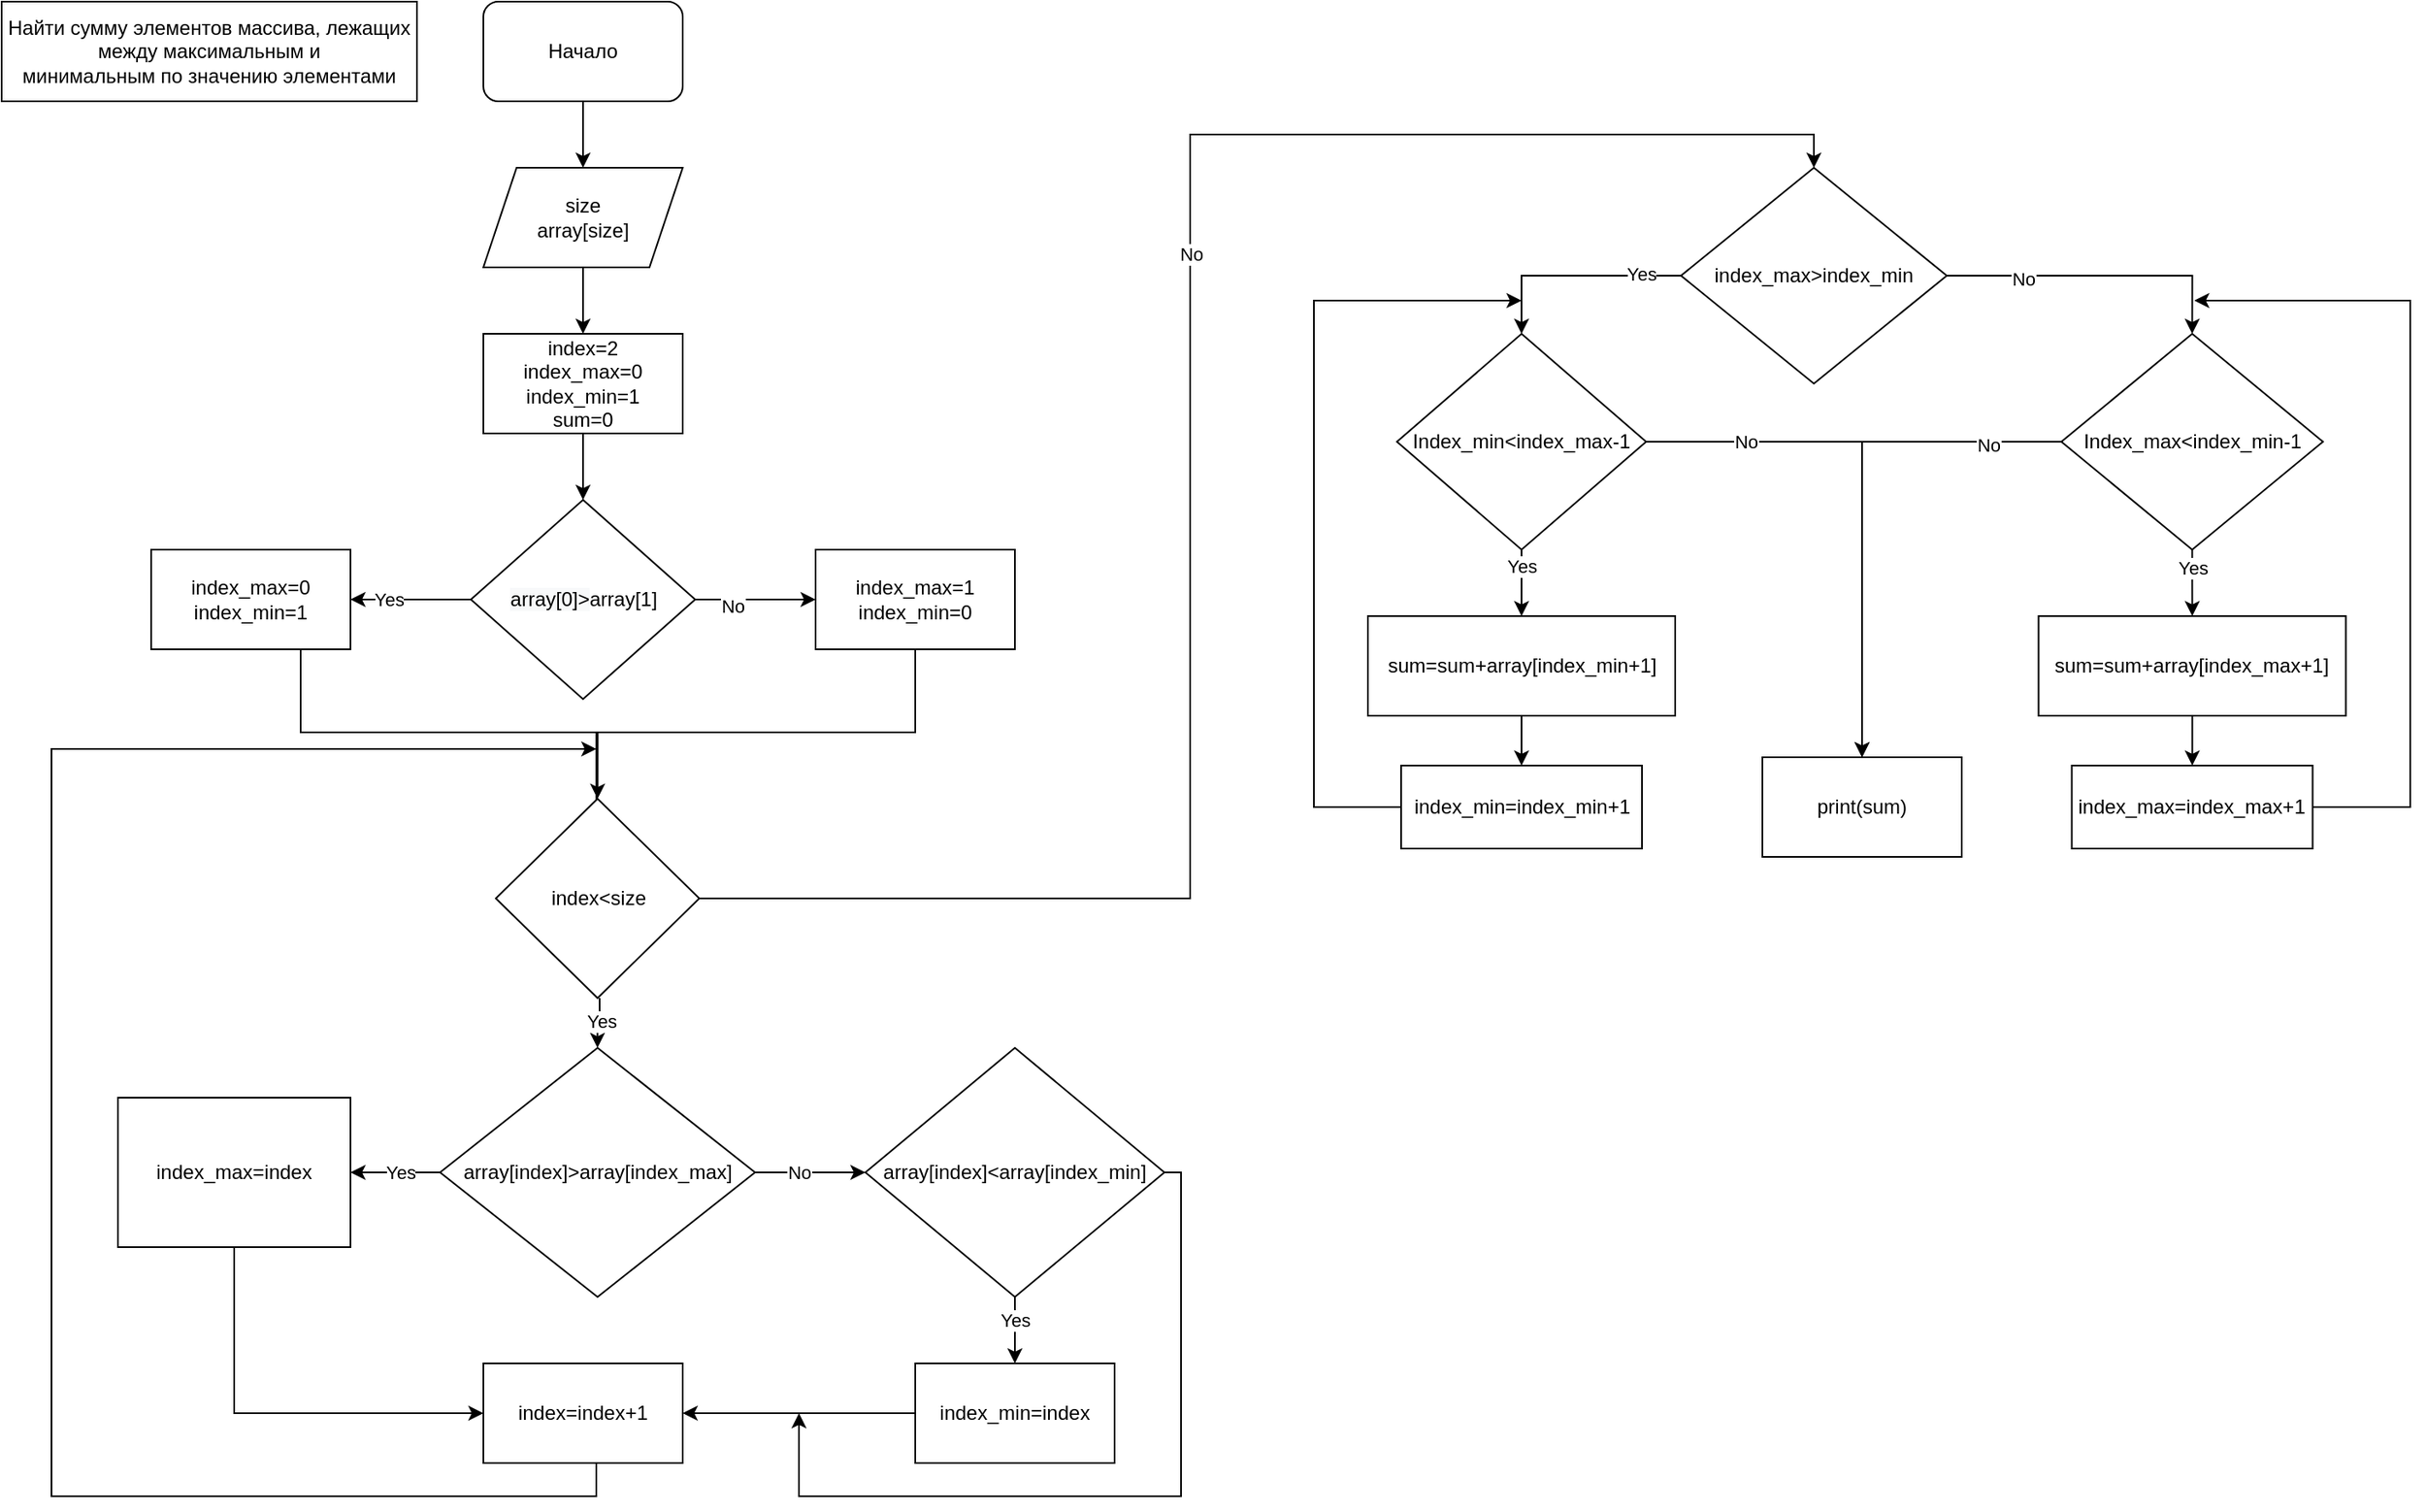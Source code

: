 <mxfile version="20.2.2" type="device"><diagram id="R4QhzFIIHtPLEQEC3qGT" name="Страница 1"><mxGraphModel dx="1354" dy="721" grid="1" gridSize="10" guides="1" tooltips="1" connect="1" arrows="1" fold="1" page="1" pageScale="1" pageWidth="1654" pageHeight="1169" math="0" shadow="0"><root><mxCell id="0"/><mxCell id="1" parent="0"/><mxCell id="QoL5CIfsGQiTSxfCDylb-1" value="Найти сумму элементов массива, лежащих между максимальным и&lt;br/&gt;минимальным по значению элементами" style="whiteSpace=wrap;html=1;" parent="1" vertex="1"><mxGeometry x="70" y="40" width="250" height="60" as="geometry"/></mxCell><mxCell id="QoL5CIfsGQiTSxfCDylb-4" value="" style="edgeStyle=orthogonalEdgeStyle;rounded=0;orthogonalLoop=1;jettySize=auto;html=1;" parent="1" source="QoL5CIfsGQiTSxfCDylb-2" target="QoL5CIfsGQiTSxfCDylb-3" edge="1"><mxGeometry relative="1" as="geometry"/></mxCell><mxCell id="QoL5CIfsGQiTSxfCDylb-2" value="Начало" style="rounded=1;whiteSpace=wrap;html=1;" parent="1" vertex="1"><mxGeometry x="360" y="40" width="120" height="60" as="geometry"/></mxCell><mxCell id="QoL5CIfsGQiTSxfCDylb-6" value="" style="edgeStyle=orthogonalEdgeStyle;rounded=0;orthogonalLoop=1;jettySize=auto;html=1;" parent="1" source="QoL5CIfsGQiTSxfCDylb-3" target="QoL5CIfsGQiTSxfCDylb-5" edge="1"><mxGeometry relative="1" as="geometry"/></mxCell><mxCell id="QoL5CIfsGQiTSxfCDylb-3" value="size&lt;br&gt;array[size]" style="shape=parallelogram;perimeter=parallelogramPerimeter;whiteSpace=wrap;html=1;fixedSize=1;" parent="1" vertex="1"><mxGeometry x="360" y="140" width="120" height="60" as="geometry"/></mxCell><mxCell id="QoL5CIfsGQiTSxfCDylb-8" value="" style="edgeStyle=orthogonalEdgeStyle;rounded=0;orthogonalLoop=1;jettySize=auto;html=1;" parent="1" source="QoL5CIfsGQiTSxfCDylb-5" edge="1"><mxGeometry relative="1" as="geometry"><mxPoint x="420" y="340" as="targetPoint"/></mxGeometry></mxCell><mxCell id="QoL5CIfsGQiTSxfCDylb-5" value="index=2&lt;br&gt;index_max=0&lt;br&gt;index_min=1&lt;br&gt;sum=0" style="whiteSpace=wrap;html=1;" parent="1" vertex="1"><mxGeometry x="360" y="240" width="120" height="60" as="geometry"/></mxCell><mxCell id="QoL5CIfsGQiTSxfCDylb-11" value="" style="edgeStyle=orthogonalEdgeStyle;rounded=0;orthogonalLoop=1;jettySize=auto;html=1;entryX=1;entryY=0.5;entryDx=0;entryDy=0;exitX=0;exitY=0.5;exitDx=0;exitDy=0;" parent="1" source="QoL5CIfsGQiTSxfCDylb-9" target="QoL5CIfsGQiTSxfCDylb-10" edge="1"><mxGeometry relative="1" as="geometry"><Array as="points"><mxPoint x="310" y="400"/><mxPoint x="310" y="400"/></Array><mxPoint x="385" y="450" as="sourcePoint"/><mxPoint x="290" y="440" as="targetPoint"/></mxGeometry></mxCell><mxCell id="QoL5CIfsGQiTSxfCDylb-12" value="Yes" style="edgeLabel;html=1;align=center;verticalAlign=middle;resizable=0;points=[];" parent="QoL5CIfsGQiTSxfCDylb-11" vertex="1" connectable="0"><mxGeometry x="-0.29" y="2" relative="1" as="geometry"><mxPoint x="-24" y="-2" as="offset"/></mxGeometry></mxCell><mxCell id="QoL5CIfsGQiTSxfCDylb-14" value="" style="edgeStyle=orthogonalEdgeStyle;rounded=0;orthogonalLoop=1;jettySize=auto;html=1;" parent="1" source="QoL5CIfsGQiTSxfCDylb-9" target="QoL5CIfsGQiTSxfCDylb-13" edge="1"><mxGeometry relative="1" as="geometry"/></mxCell><mxCell id="QoL5CIfsGQiTSxfCDylb-15" value="No" style="edgeLabel;html=1;align=center;verticalAlign=middle;resizable=0;points=[];" parent="QoL5CIfsGQiTSxfCDylb-14" vertex="1" connectable="0"><mxGeometry x="-0.419" y="-4" relative="1" as="geometry"><mxPoint x="1" as="offset"/></mxGeometry></mxCell><mxCell id="QoL5CIfsGQiTSxfCDylb-9" value="&lt;span style=&quot;color: rgb(0, 0, 0); font-family: Helvetica; font-size: 12px; font-style: normal; font-variant-ligatures: normal; font-variant-caps: normal; font-weight: 400; letter-spacing: normal; orphans: 2; text-align: center; text-indent: 0px; text-transform: none; widows: 2; word-spacing: 0px; -webkit-text-stroke-width: 0px; background-color: rgb(248, 249, 250); text-decoration-thickness: initial; text-decoration-style: initial; text-decoration-color: initial; float: none; display: inline !important;&quot;&gt;array[0]&amp;gt;&lt;/span&gt;array[1]" style="rhombus;whiteSpace=wrap;html=1;" parent="1" vertex="1"><mxGeometry x="352.5" y="340" width="135" height="120" as="geometry"/></mxCell><mxCell id="QoL5CIfsGQiTSxfCDylb-17" value="" style="edgeStyle=orthogonalEdgeStyle;rounded=0;orthogonalLoop=1;jettySize=auto;html=1;" parent="1" source="QoL5CIfsGQiTSxfCDylb-10" edge="1"><mxGeometry relative="1" as="geometry"><mxPoint x="428" y="640" as="targetPoint"/><Array as="points"><mxPoint x="250" y="480"/><mxPoint x="428" y="480"/></Array></mxGeometry></mxCell><mxCell id="QoL5CIfsGQiTSxfCDylb-10" value="index_max=0&lt;br&gt;index_min=1" style="whiteSpace=wrap;html=1;" parent="1" vertex="1"><mxGeometry x="160" y="370" width="120" height="60" as="geometry"/></mxCell><mxCell id="QoL5CIfsGQiTSxfCDylb-18" style="edgeStyle=orthogonalEdgeStyle;rounded=0;orthogonalLoop=1;jettySize=auto;html=1;entryX=0.5;entryY=0;entryDx=0;entryDy=0;" parent="1" source="QoL5CIfsGQiTSxfCDylb-13" target="QoL5CIfsGQiTSxfCDylb-19" edge="1"><mxGeometry relative="1" as="geometry"><mxPoint x="430" y="530" as="targetPoint"/><Array as="points"><mxPoint x="620" y="480"/><mxPoint x="428" y="480"/></Array></mxGeometry></mxCell><mxCell id="QoL5CIfsGQiTSxfCDylb-13" value="index_max=1&lt;br&gt;index_min=0" style="whiteSpace=wrap;html=1;" parent="1" vertex="1"><mxGeometry x="560" y="370" width="120" height="60" as="geometry"/></mxCell><mxCell id="QoL5CIfsGQiTSxfCDylb-22" value="" style="edgeStyle=orthogonalEdgeStyle;rounded=0;orthogonalLoop=1;jettySize=auto;html=1;entryX=0.5;entryY=0;entryDx=0;entryDy=0;" parent="1" source="QoL5CIfsGQiTSxfCDylb-19" target="IMSa8X9ASkuHWcDuJ0MI-1" edge="1"><mxGeometry relative="1" as="geometry"><mxPoint x="560" y="580" as="targetPoint"/></mxGeometry></mxCell><mxCell id="QoL5CIfsGQiTSxfCDylb-53" value="No" style="edgeLabel;html=1;align=center;verticalAlign=middle;resizable=0;points=[];" parent="QoL5CIfsGQiTSxfCDylb-22" vertex="1" connectable="0"><mxGeometry x="0.188" relative="1" as="geometry"><mxPoint as="offset"/></mxGeometry></mxCell><mxCell id="QoL5CIfsGQiTSxfCDylb-51" value="" style="edgeStyle=orthogonalEdgeStyle;rounded=0;orthogonalLoop=1;jettySize=auto;html=1;exitX=0.51;exitY=1;exitDx=0;exitDy=0;exitPerimeter=0;" parent="1" source="QoL5CIfsGQiTSxfCDylb-19" target="QoL5CIfsGQiTSxfCDylb-23" edge="1"><mxGeometry relative="1" as="geometry"><Array as="points"/></mxGeometry></mxCell><mxCell id="QoL5CIfsGQiTSxfCDylb-54" value="Yes" style="edgeLabel;html=1;align=center;verticalAlign=middle;resizable=0;points=[];" parent="QoL5CIfsGQiTSxfCDylb-51" vertex="1" connectable="0"><mxGeometry x="-0.146" y="1" relative="1" as="geometry"><mxPoint as="offset"/></mxGeometry></mxCell><mxCell id="QoL5CIfsGQiTSxfCDylb-19" value="index&amp;lt;size" style="rhombus;whiteSpace=wrap;html=1;" parent="1" vertex="1"><mxGeometry x="367.5" y="520" width="122.5" height="120" as="geometry"/></mxCell><mxCell id="QoL5CIfsGQiTSxfCDylb-36" value="" style="edgeStyle=orthogonalEdgeStyle;rounded=0;orthogonalLoop=1;jettySize=auto;html=1;" parent="1" source="QoL5CIfsGQiTSxfCDylb-23" target="QoL5CIfsGQiTSxfCDylb-30" edge="1"><mxGeometry relative="1" as="geometry"/></mxCell><mxCell id="QoL5CIfsGQiTSxfCDylb-39" value="Yes" style="edgeLabel;html=1;align=center;verticalAlign=middle;resizable=0;points=[];" parent="QoL5CIfsGQiTSxfCDylb-36" vertex="1" connectable="0"><mxGeometry x="0.299" relative="1" as="geometry"><mxPoint x="11" as="offset"/></mxGeometry></mxCell><mxCell id="QoL5CIfsGQiTSxfCDylb-52" value="" style="edgeStyle=orthogonalEdgeStyle;rounded=0;orthogonalLoop=1;jettySize=auto;html=1;" parent="1" source="QoL5CIfsGQiTSxfCDylb-23" target="QoL5CIfsGQiTSxfCDylb-40" edge="1"><mxGeometry relative="1" as="geometry"/></mxCell><mxCell id="QoL5CIfsGQiTSxfCDylb-55" value="No" style="edgeLabel;html=1;align=center;verticalAlign=middle;resizable=0;points=[];" parent="QoL5CIfsGQiTSxfCDylb-52" vertex="1" connectable="0"><mxGeometry x="-0.506" y="-5" relative="1" as="geometry"><mxPoint x="10" y="-5" as="offset"/></mxGeometry></mxCell><mxCell id="QoL5CIfsGQiTSxfCDylb-23" value="array[index]&amp;gt;array[index_max]" style="rhombus;whiteSpace=wrap;html=1;" parent="1" vertex="1"><mxGeometry x="333.94" y="670" width="189.61" height="150" as="geometry"/></mxCell><mxCell id="QoL5CIfsGQiTSxfCDylb-49" style="edgeStyle=orthogonalEdgeStyle;rounded=0;orthogonalLoop=1;jettySize=auto;html=1;exitX=0.5;exitY=1;exitDx=0;exitDy=0;entryX=0;entryY=0.5;entryDx=0;entryDy=0;" parent="1" source="QoL5CIfsGQiTSxfCDylb-30" target="QoL5CIfsGQiTSxfCDylb-47" edge="1"><mxGeometry relative="1" as="geometry"><mxPoint x="370" y="1040" as="targetPoint"/></mxGeometry></mxCell><mxCell id="QoL5CIfsGQiTSxfCDylb-30" value="index_max=index" style="rounded=0;whiteSpace=wrap;html=1;" parent="1" vertex="1"><mxGeometry x="140" y="700" width="140" height="90" as="geometry"/></mxCell><mxCell id="QoL5CIfsGQiTSxfCDylb-44" value="" style="edgeStyle=orthogonalEdgeStyle;rounded=0;orthogonalLoop=1;jettySize=auto;html=1;" parent="1" source="QoL5CIfsGQiTSxfCDylb-40" target="QoL5CIfsGQiTSxfCDylb-43" edge="1"><mxGeometry relative="1" as="geometry"/></mxCell><mxCell id="QoL5CIfsGQiTSxfCDylb-46" value="Yes" style="edgeLabel;html=1;align=center;verticalAlign=middle;resizable=0;points=[];" parent="QoL5CIfsGQiTSxfCDylb-44" vertex="1" connectable="0"><mxGeometry x="-0.289" relative="1" as="geometry"><mxPoint as="offset"/></mxGeometry></mxCell><mxCell id="QoL5CIfsGQiTSxfCDylb-56" style="edgeStyle=orthogonalEdgeStyle;rounded=0;orthogonalLoop=1;jettySize=auto;html=1;" parent="1" source="QoL5CIfsGQiTSxfCDylb-40" edge="1"><mxGeometry relative="1" as="geometry"><mxPoint x="550" y="890" as="targetPoint"/><Array as="points"><mxPoint x="780" y="745"/><mxPoint x="780" y="940"/><mxPoint x="550" y="940"/></Array></mxGeometry></mxCell><mxCell id="QoL5CIfsGQiTSxfCDylb-40" value="array[index]&amp;lt;array[index_min]" style="rhombus;whiteSpace=wrap;html=1;" parent="1" vertex="1"><mxGeometry x="590" y="670" width="180" height="150" as="geometry"/></mxCell><mxCell id="QoL5CIfsGQiTSxfCDylb-48" value="" style="edgeStyle=orthogonalEdgeStyle;rounded=0;orthogonalLoop=1;jettySize=auto;html=1;" parent="1" source="QoL5CIfsGQiTSxfCDylb-43" edge="1"><mxGeometry relative="1" as="geometry"><mxPoint x="480" y="890" as="targetPoint"/></mxGeometry></mxCell><mxCell id="QoL5CIfsGQiTSxfCDylb-43" value="index_min=index" style="whiteSpace=wrap;html=1;" parent="1" vertex="1"><mxGeometry x="620" y="860" width="120" height="60" as="geometry"/></mxCell><mxCell id="QoL5CIfsGQiTSxfCDylb-50" style="edgeStyle=orthogonalEdgeStyle;rounded=0;orthogonalLoop=1;jettySize=auto;html=1;" parent="1" source="QoL5CIfsGQiTSxfCDylb-47" edge="1"><mxGeometry relative="1" as="geometry"><mxPoint x="428" y="490" as="targetPoint"/><Array as="points"><mxPoint x="428" y="940"/><mxPoint x="100" y="940"/><mxPoint x="100" y="490"/></Array></mxGeometry></mxCell><mxCell id="QoL5CIfsGQiTSxfCDylb-47" value="index=index+1" style="whiteSpace=wrap;html=1;" parent="1" vertex="1"><mxGeometry x="360" y="860" width="120" height="60" as="geometry"/></mxCell><mxCell id="IMSa8X9ASkuHWcDuJ0MI-3" value="" style="edgeStyle=orthogonalEdgeStyle;rounded=0;orthogonalLoop=1;jettySize=auto;html=1;entryX=0.5;entryY=0;entryDx=0;entryDy=0;" edge="1" parent="1" source="IMSa8X9ASkuHWcDuJ0MI-1" target="IMSa8X9ASkuHWcDuJ0MI-2"><mxGeometry relative="1" as="geometry"/></mxCell><mxCell id="IMSa8X9ASkuHWcDuJ0MI-4" value="Yes" style="edgeLabel;html=1;align=center;verticalAlign=middle;resizable=0;points=[];" vertex="1" connectable="0" parent="IMSa8X9ASkuHWcDuJ0MI-3"><mxGeometry x="-0.626" y="-1" relative="1" as="geometry"><mxPoint as="offset"/></mxGeometry></mxCell><mxCell id="IMSa8X9ASkuHWcDuJ0MI-21" value="" style="edgeStyle=orthogonalEdgeStyle;rounded=0;orthogonalLoop=1;jettySize=auto;html=1;entryX=0.5;entryY=0;entryDx=0;entryDy=0;" edge="1" parent="1" source="IMSa8X9ASkuHWcDuJ0MI-1" target="IMSa8X9ASkuHWcDuJ0MI-17"><mxGeometry relative="1" as="geometry"/></mxCell><mxCell id="IMSa8X9ASkuHWcDuJ0MI-22" value="No" style="edgeLabel;html=1;align=center;verticalAlign=middle;resizable=0;points=[];" vertex="1" connectable="0" parent="IMSa8X9ASkuHWcDuJ0MI-21"><mxGeometry x="-0.497" y="-2" relative="1" as="geometry"><mxPoint as="offset"/></mxGeometry></mxCell><mxCell id="IMSa8X9ASkuHWcDuJ0MI-1" value="index_max&amp;gt;index_min" style="rhombus;whiteSpace=wrap;html=1;" vertex="1" parent="1"><mxGeometry x="1081" y="140" width="160" height="130" as="geometry"/></mxCell><mxCell id="IMSa8X9ASkuHWcDuJ0MI-8" value="" style="edgeStyle=orthogonalEdgeStyle;rounded=0;orthogonalLoop=1;jettySize=auto;html=1;" edge="1" parent="1" source="IMSa8X9ASkuHWcDuJ0MI-2" target="IMSa8X9ASkuHWcDuJ0MI-7"><mxGeometry relative="1" as="geometry"/></mxCell><mxCell id="IMSa8X9ASkuHWcDuJ0MI-9" value="Yes" style="edgeLabel;html=1;align=center;verticalAlign=middle;resizable=0;points=[];" vertex="1" connectable="0" parent="IMSa8X9ASkuHWcDuJ0MI-8"><mxGeometry x="0.662" relative="1" as="geometry"><mxPoint y="-23" as="offset"/></mxGeometry></mxCell><mxCell id="IMSa8X9ASkuHWcDuJ0MI-27" style="edgeStyle=orthogonalEdgeStyle;rounded=0;orthogonalLoop=1;jettySize=auto;html=1;exitX=1;exitY=0.5;exitDx=0;exitDy=0;entryX=0.5;entryY=0;entryDx=0;entryDy=0;" edge="1" parent="1" source="IMSa8X9ASkuHWcDuJ0MI-2" target="IMSa8X9ASkuHWcDuJ0MI-26"><mxGeometry relative="1" as="geometry"/></mxCell><mxCell id="IMSa8X9ASkuHWcDuJ0MI-29" value="No" style="edgeLabel;html=1;align=center;verticalAlign=middle;resizable=0;points=[];" vertex="1" connectable="0" parent="IMSa8X9ASkuHWcDuJ0MI-27"><mxGeometry x="-0.344" y="-2" relative="1" as="geometry"><mxPoint x="-45" y="-2" as="offset"/></mxGeometry></mxCell><mxCell id="IMSa8X9ASkuHWcDuJ0MI-2" value="Index_min&amp;lt;index_max-1" style="rhombus;whiteSpace=wrap;html=1;" vertex="1" parent="1"><mxGeometry x="910" y="240" width="150" height="130" as="geometry"/></mxCell><mxCell id="IMSa8X9ASkuHWcDuJ0MI-13" value="" style="edgeStyle=orthogonalEdgeStyle;rounded=0;orthogonalLoop=1;jettySize=auto;html=1;" edge="1" parent="1" source="IMSa8X9ASkuHWcDuJ0MI-7" target="IMSa8X9ASkuHWcDuJ0MI-12"><mxGeometry relative="1" as="geometry"/></mxCell><mxCell id="IMSa8X9ASkuHWcDuJ0MI-7" value="sum=sum+array[index_min+1]" style="whiteSpace=wrap;html=1;" vertex="1" parent="1"><mxGeometry x="892.5" y="410" width="185" height="60" as="geometry"/></mxCell><mxCell id="IMSa8X9ASkuHWcDuJ0MI-14" style="edgeStyle=orthogonalEdgeStyle;rounded=0;orthogonalLoop=1;jettySize=auto;html=1;" edge="1" parent="1" source="IMSa8X9ASkuHWcDuJ0MI-12"><mxGeometry relative="1" as="geometry"><mxPoint x="985" y="220" as="targetPoint"/><Array as="points"><mxPoint x="860" y="525"/><mxPoint x="860" y="220"/><mxPoint x="985" y="220"/></Array></mxGeometry></mxCell><mxCell id="IMSa8X9ASkuHWcDuJ0MI-12" value="index_min=index_min+1" style="whiteSpace=wrap;html=1;" vertex="1" parent="1"><mxGeometry x="912.5" y="500" width="145" height="50" as="geometry"/></mxCell><mxCell id="IMSa8X9ASkuHWcDuJ0MI-15" value="" style="edgeStyle=orthogonalEdgeStyle;rounded=0;orthogonalLoop=1;jettySize=auto;html=1;" edge="1" parent="1" source="IMSa8X9ASkuHWcDuJ0MI-17" target="IMSa8X9ASkuHWcDuJ0MI-19"><mxGeometry relative="1" as="geometry"/></mxCell><mxCell id="IMSa8X9ASkuHWcDuJ0MI-16" value="Yes" style="edgeLabel;html=1;align=center;verticalAlign=middle;resizable=0;points=[];" vertex="1" connectable="0" parent="IMSa8X9ASkuHWcDuJ0MI-15"><mxGeometry x="0.662" relative="1" as="geometry"><mxPoint y="-23" as="offset"/></mxGeometry></mxCell><mxCell id="IMSa8X9ASkuHWcDuJ0MI-28" style="edgeStyle=orthogonalEdgeStyle;rounded=0;orthogonalLoop=1;jettySize=auto;html=1;exitX=0;exitY=0.5;exitDx=0;exitDy=0;entryX=0.5;entryY=0;entryDx=0;entryDy=0;" edge="1" parent="1" source="IMSa8X9ASkuHWcDuJ0MI-17" target="IMSa8X9ASkuHWcDuJ0MI-26"><mxGeometry relative="1" as="geometry"><mxPoint x="1190" y="490" as="targetPoint"/></mxGeometry></mxCell><mxCell id="IMSa8X9ASkuHWcDuJ0MI-30" value="No" style="edgeLabel;html=1;align=center;verticalAlign=middle;resizable=0;points=[];" vertex="1" connectable="0" parent="IMSa8X9ASkuHWcDuJ0MI-28"><mxGeometry x="-0.716" y="2" relative="1" as="geometry"><mxPoint as="offset"/></mxGeometry></mxCell><mxCell id="IMSa8X9ASkuHWcDuJ0MI-17" value="Index_max&amp;lt;index_min-1" style="rhombus;whiteSpace=wrap;html=1;" vertex="1" parent="1"><mxGeometry x="1310" y="240" width="157.5" height="130" as="geometry"/></mxCell><mxCell id="IMSa8X9ASkuHWcDuJ0MI-18" value="" style="edgeStyle=orthogonalEdgeStyle;rounded=0;orthogonalLoop=1;jettySize=auto;html=1;" edge="1" parent="1" source="IMSa8X9ASkuHWcDuJ0MI-19" target="IMSa8X9ASkuHWcDuJ0MI-20"><mxGeometry relative="1" as="geometry"/></mxCell><mxCell id="IMSa8X9ASkuHWcDuJ0MI-19" value="sum=sum+array[index_max+1]" style="whiteSpace=wrap;html=1;" vertex="1" parent="1"><mxGeometry x="1296.25" y="410" width="185" height="60" as="geometry"/></mxCell><mxCell id="IMSa8X9ASkuHWcDuJ0MI-23" style="edgeStyle=orthogonalEdgeStyle;rounded=0;orthogonalLoop=1;jettySize=auto;html=1;exitX=1;exitY=0.5;exitDx=0;exitDy=0;" edge="1" parent="1" source="IMSa8X9ASkuHWcDuJ0MI-20"><mxGeometry relative="1" as="geometry"><mxPoint x="1390" y="220" as="targetPoint"/><Array as="points"><mxPoint x="1520" y="525"/><mxPoint x="1520" y="220"/><mxPoint x="1393" y="220"/></Array></mxGeometry></mxCell><mxCell id="IMSa8X9ASkuHWcDuJ0MI-20" value="index_max=index_max+1" style="whiteSpace=wrap;html=1;" vertex="1" parent="1"><mxGeometry x="1316.25" y="500" width="145" height="50" as="geometry"/></mxCell><mxCell id="IMSa8X9ASkuHWcDuJ0MI-26" value="print(sum)" style="rounded=0;whiteSpace=wrap;html=1;" vertex="1" parent="1"><mxGeometry x="1130" y="495" width="120" height="60" as="geometry"/></mxCell></root></mxGraphModel></diagram></mxfile>